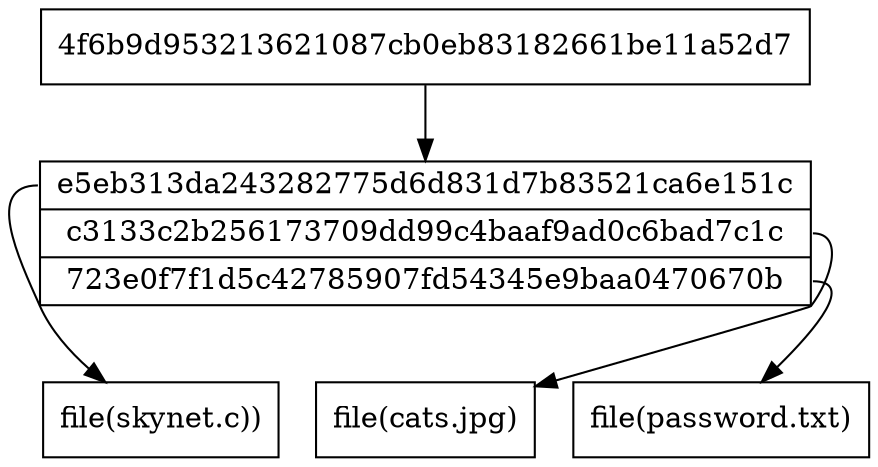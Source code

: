 digraph structs {
	node [shape=record];
	root [label="4f6b9d953213621087cb0eb83182661be11a52d7"];
	mid [label="{<f0> e5eb313da243282775d6d831d7b83521ca6e151c|<f1> c3133c2b256173709dd99c4baaf9ad0c6bad7c1c|<f2> 723e0f7f1d5c42785907fd54345e9baa0470670b}"];
	data1 [label="file(skynet.c))"];
	data2 [label="file(cats.jpg)"];
	data3 [label="file(password.txt)"];
	root -> mid:f0;
	mid:f0 -> data1;
	mid:f1 -> data2;
	mid:f2 -> data3;
}
